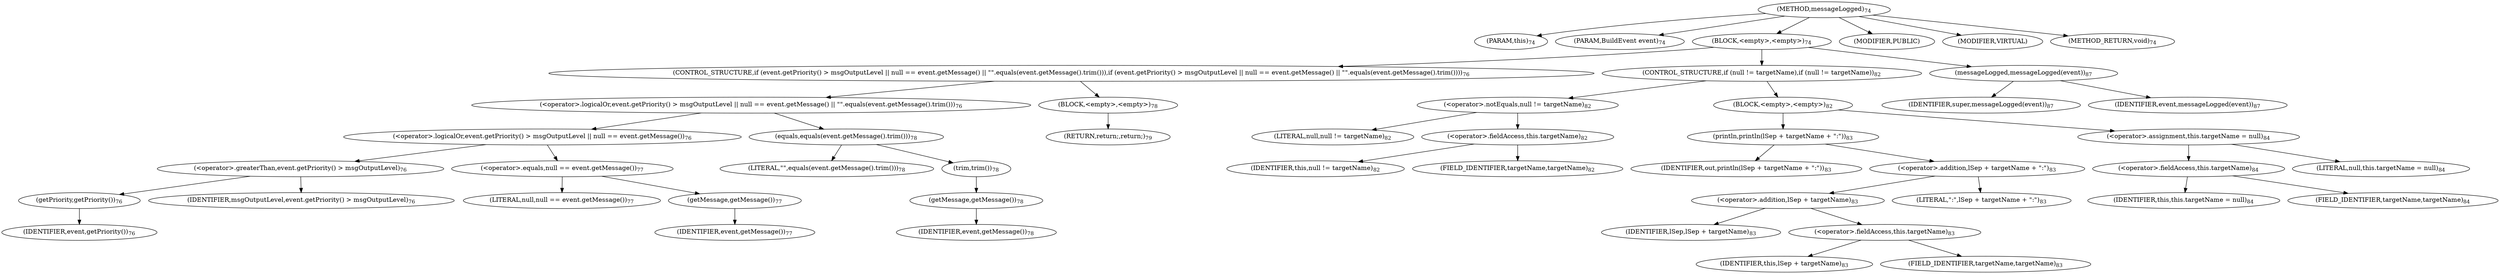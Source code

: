 digraph "messageLogged" {  
"37" [label = <(METHOD,messageLogged)<SUB>74</SUB>> ]
"38" [label = <(PARAM,this)<SUB>74</SUB>> ]
"39" [label = <(PARAM,BuildEvent event)<SUB>74</SUB>> ]
"40" [label = <(BLOCK,&lt;empty&gt;,&lt;empty&gt;)<SUB>74</SUB>> ]
"41" [label = <(CONTROL_STRUCTURE,if (event.getPriority() &gt; msgOutputLevel || null == event.getMessage() || &quot;&quot;.equals(event.getMessage().trim())),if (event.getPriority() &gt; msgOutputLevel || null == event.getMessage() || &quot;&quot;.equals(event.getMessage().trim())))<SUB>76</SUB>> ]
"42" [label = <(&lt;operator&gt;.logicalOr,event.getPriority() &gt; msgOutputLevel || null == event.getMessage() || &quot;&quot;.equals(event.getMessage().trim()))<SUB>76</SUB>> ]
"43" [label = <(&lt;operator&gt;.logicalOr,event.getPriority() &gt; msgOutputLevel || null == event.getMessage())<SUB>76</SUB>> ]
"44" [label = <(&lt;operator&gt;.greaterThan,event.getPriority() &gt; msgOutputLevel)<SUB>76</SUB>> ]
"45" [label = <(getPriority,getPriority())<SUB>76</SUB>> ]
"46" [label = <(IDENTIFIER,event,getPriority())<SUB>76</SUB>> ]
"47" [label = <(IDENTIFIER,msgOutputLevel,event.getPriority() &gt; msgOutputLevel)<SUB>76</SUB>> ]
"48" [label = <(&lt;operator&gt;.equals,null == event.getMessage())<SUB>77</SUB>> ]
"49" [label = <(LITERAL,null,null == event.getMessage())<SUB>77</SUB>> ]
"50" [label = <(getMessage,getMessage())<SUB>77</SUB>> ]
"51" [label = <(IDENTIFIER,event,getMessage())<SUB>77</SUB>> ]
"52" [label = <(equals,equals(event.getMessage().trim()))<SUB>78</SUB>> ]
"53" [label = <(LITERAL,&quot;&quot;,equals(event.getMessage().trim()))<SUB>78</SUB>> ]
"54" [label = <(trim,trim())<SUB>78</SUB>> ]
"55" [label = <(getMessage,getMessage())<SUB>78</SUB>> ]
"56" [label = <(IDENTIFIER,event,getMessage())<SUB>78</SUB>> ]
"57" [label = <(BLOCK,&lt;empty&gt;,&lt;empty&gt;)<SUB>78</SUB>> ]
"58" [label = <(RETURN,return;,return;)<SUB>79</SUB>> ]
"59" [label = <(CONTROL_STRUCTURE,if (null != targetName),if (null != targetName))<SUB>82</SUB>> ]
"60" [label = <(&lt;operator&gt;.notEquals,null != targetName)<SUB>82</SUB>> ]
"61" [label = <(LITERAL,null,null != targetName)<SUB>82</SUB>> ]
"62" [label = <(&lt;operator&gt;.fieldAccess,this.targetName)<SUB>82</SUB>> ]
"63" [label = <(IDENTIFIER,this,null != targetName)<SUB>82</SUB>> ]
"64" [label = <(FIELD_IDENTIFIER,targetName,targetName)<SUB>82</SUB>> ]
"65" [label = <(BLOCK,&lt;empty&gt;,&lt;empty&gt;)<SUB>82</SUB>> ]
"66" [label = <(println,println(lSep + targetName + &quot;:&quot;))<SUB>83</SUB>> ]
"67" [label = <(IDENTIFIER,out,println(lSep + targetName + &quot;:&quot;))<SUB>83</SUB>> ]
"68" [label = <(&lt;operator&gt;.addition,lSep + targetName + &quot;:&quot;)<SUB>83</SUB>> ]
"69" [label = <(&lt;operator&gt;.addition,lSep + targetName)<SUB>83</SUB>> ]
"70" [label = <(IDENTIFIER,lSep,lSep + targetName)<SUB>83</SUB>> ]
"71" [label = <(&lt;operator&gt;.fieldAccess,this.targetName)<SUB>83</SUB>> ]
"72" [label = <(IDENTIFIER,this,lSep + targetName)<SUB>83</SUB>> ]
"73" [label = <(FIELD_IDENTIFIER,targetName,targetName)<SUB>83</SUB>> ]
"74" [label = <(LITERAL,&quot;:&quot;,lSep + targetName + &quot;:&quot;)<SUB>83</SUB>> ]
"75" [label = <(&lt;operator&gt;.assignment,this.targetName = null)<SUB>84</SUB>> ]
"76" [label = <(&lt;operator&gt;.fieldAccess,this.targetName)<SUB>84</SUB>> ]
"77" [label = <(IDENTIFIER,this,this.targetName = null)<SUB>84</SUB>> ]
"78" [label = <(FIELD_IDENTIFIER,targetName,targetName)<SUB>84</SUB>> ]
"79" [label = <(LITERAL,null,this.targetName = null)<SUB>84</SUB>> ]
"80" [label = <(messageLogged,messageLogged(event))<SUB>87</SUB>> ]
"81" [label = <(IDENTIFIER,super,messageLogged(event))<SUB>87</SUB>> ]
"82" [label = <(IDENTIFIER,event,messageLogged(event))<SUB>87</SUB>> ]
"83" [label = <(MODIFIER,PUBLIC)> ]
"84" [label = <(MODIFIER,VIRTUAL)> ]
"85" [label = <(METHOD_RETURN,void)<SUB>74</SUB>> ]
  "37" -> "38" 
  "37" -> "39" 
  "37" -> "40" 
  "37" -> "83" 
  "37" -> "84" 
  "37" -> "85" 
  "40" -> "41" 
  "40" -> "59" 
  "40" -> "80" 
  "41" -> "42" 
  "41" -> "57" 
  "42" -> "43" 
  "42" -> "52" 
  "43" -> "44" 
  "43" -> "48" 
  "44" -> "45" 
  "44" -> "47" 
  "45" -> "46" 
  "48" -> "49" 
  "48" -> "50" 
  "50" -> "51" 
  "52" -> "53" 
  "52" -> "54" 
  "54" -> "55" 
  "55" -> "56" 
  "57" -> "58" 
  "59" -> "60" 
  "59" -> "65" 
  "60" -> "61" 
  "60" -> "62" 
  "62" -> "63" 
  "62" -> "64" 
  "65" -> "66" 
  "65" -> "75" 
  "66" -> "67" 
  "66" -> "68" 
  "68" -> "69" 
  "68" -> "74" 
  "69" -> "70" 
  "69" -> "71" 
  "71" -> "72" 
  "71" -> "73" 
  "75" -> "76" 
  "75" -> "79" 
  "76" -> "77" 
  "76" -> "78" 
  "80" -> "81" 
  "80" -> "82" 
}
